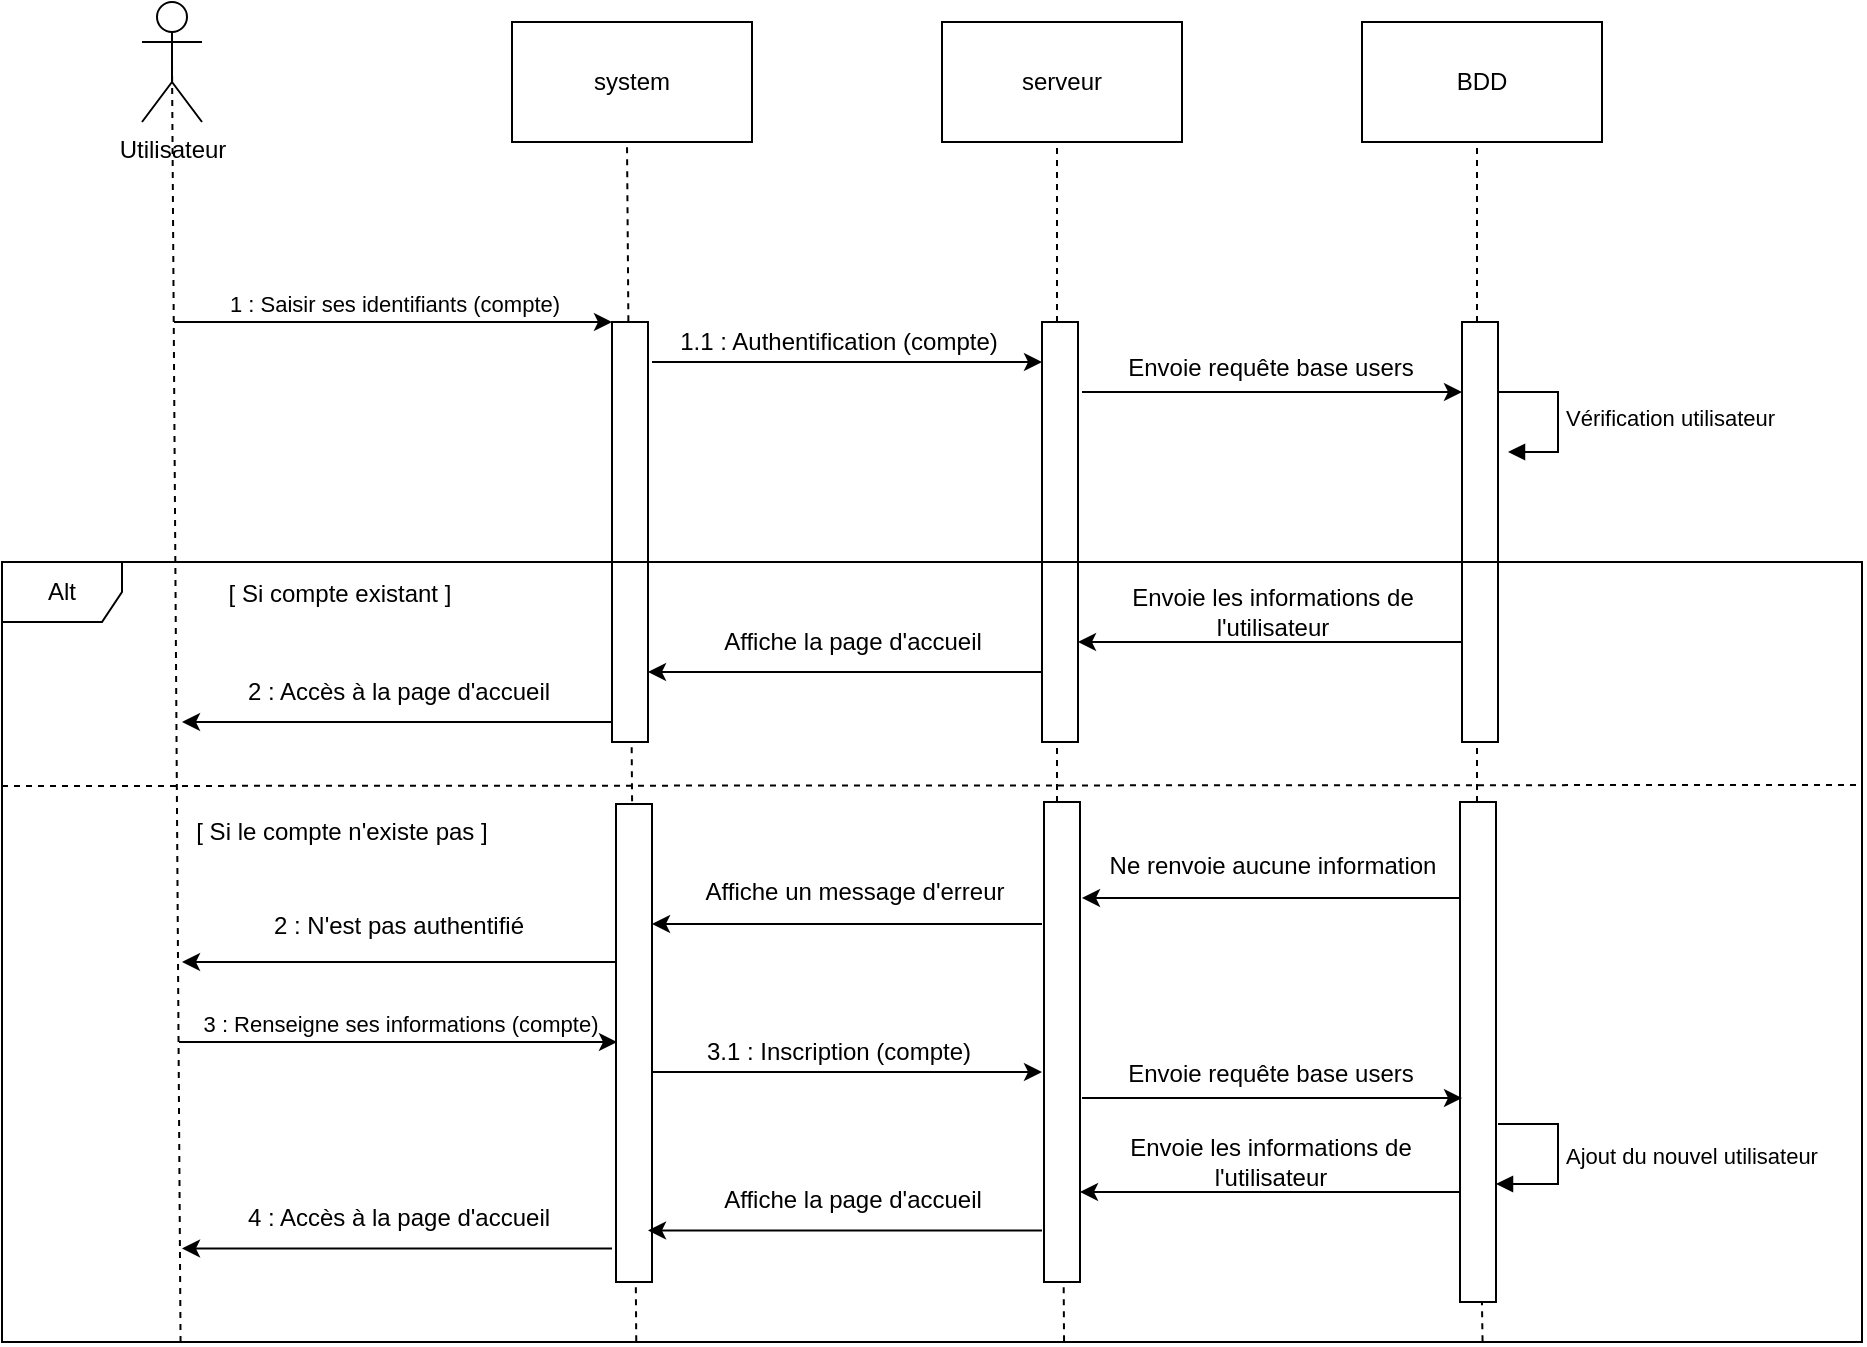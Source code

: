 <mxfile version="21.2.3" type="device">
  <diagram name="Page-1" id="ENLwthfuA3gVJs66h2T4">
    <mxGraphModel dx="1434" dy="797" grid="1" gridSize="10" guides="1" tooltips="1" connect="1" arrows="1" fold="1" page="1" pageScale="1" pageWidth="2339" pageHeight="3300" math="0" shadow="0">
      <root>
        <mxCell id="0" />
        <mxCell id="1" parent="0" />
        <mxCell id="ZVWrk8P4jM0h1EElwxkv-1" value="Utilisateur" style="shape=umlActor;verticalLabelPosition=bottom;verticalAlign=top;html=1;outlineConnect=0;" parent="1" vertex="1">
          <mxGeometry x="130" y="150" width="30" height="60" as="geometry" />
        </mxCell>
        <mxCell id="ZVWrk8P4jM0h1EElwxkv-3" value="" style="endArrow=none;dashed=1;html=1;rounded=0;entryX=0.5;entryY=0.5;entryDx=0;entryDy=0;entryPerimeter=0;exitX=0.096;exitY=1;exitDx=0;exitDy=0;exitPerimeter=0;" parent="1" source="ZVWrk8P4jM0h1EElwxkv-24" target="ZVWrk8P4jM0h1EElwxkv-1" edge="1">
          <mxGeometry width="50" height="50" relative="1" as="geometry">
            <mxPoint x="150" y="810" as="sourcePoint" />
            <mxPoint x="150" y="240" as="targetPoint" />
          </mxGeometry>
        </mxCell>
        <mxCell id="ZVWrk8P4jM0h1EElwxkv-5" value="system" style="rounded=0;whiteSpace=wrap;html=1;" parent="1" vertex="1">
          <mxGeometry x="315" y="160" width="120" height="60" as="geometry" />
        </mxCell>
        <mxCell id="ZVWrk8P4jM0h1EElwxkv-6" value="" style="endArrow=none;dashed=1;html=1;rounded=0;entryX=0.5;entryY=0.5;entryDx=0;entryDy=0;entryPerimeter=0;exitX=0.341;exitY=0.999;exitDx=0;exitDy=0;exitPerimeter=0;" parent="1" source="ZVWrk8P4jM0h1EElwxkv-24" edge="1">
          <mxGeometry width="50" height="50" relative="1" as="geometry">
            <mxPoint x="377.5" y="850" as="sourcePoint" />
            <mxPoint x="372.5" y="220" as="targetPoint" />
          </mxGeometry>
        </mxCell>
        <mxCell id="ZVWrk8P4jM0h1EElwxkv-2" value="" style="html=1;points=[];perimeter=orthogonalPerimeter;outlineConnect=0;targetShapes=umlLifeline;portConstraint=eastwest;newEdgeStyle={&quot;edgeStyle&quot;:&quot;elbowEdgeStyle&quot;,&quot;elbow&quot;:&quot;vertical&quot;,&quot;curved&quot;:0,&quot;rounded&quot;:0};" parent="1" vertex="1">
          <mxGeometry x="365" y="310" width="18" height="210" as="geometry" />
        </mxCell>
        <mxCell id="ZVWrk8P4jM0h1EElwxkv-7" value="" style="endArrow=classic;html=1;rounded=0;" parent="1" target="ZVWrk8P4jM0h1EElwxkv-2" edge="1">
          <mxGeometry width="50" height="50" relative="1" as="geometry">
            <mxPoint x="146" y="310" as="sourcePoint" />
            <mxPoint x="196" y="260" as="targetPoint" />
          </mxGeometry>
        </mxCell>
        <mxCell id="ZVWrk8P4jM0h1EElwxkv-14" value="1 : Saisir ses identifiants (compte)" style="edgeLabel;html=1;align=center;verticalAlign=middle;resizable=0;points=[];" parent="ZVWrk8P4jM0h1EElwxkv-7" vertex="1" connectable="0">
          <mxGeometry x="0.315" y="-3" relative="1" as="geometry">
            <mxPoint x="-34" y="-12" as="offset" />
          </mxGeometry>
        </mxCell>
        <mxCell id="ZVWrk8P4jM0h1EElwxkv-8" value="serveur" style="rounded=0;whiteSpace=wrap;html=1;" parent="1" vertex="1">
          <mxGeometry x="530" y="160" width="120" height="60" as="geometry" />
        </mxCell>
        <mxCell id="ZVWrk8P4jM0h1EElwxkv-9" value="" style="endArrow=none;dashed=1;html=1;rounded=0;entryX=0.5;entryY=0.5;entryDx=0;entryDy=0;entryPerimeter=0;" parent="1" source="ZVWrk8P4jM0h1EElwxkv-34" edge="1">
          <mxGeometry width="50" height="50" relative="1" as="geometry">
            <mxPoint x="592.5" y="850" as="sourcePoint" />
            <mxPoint x="587.5" y="220" as="targetPoint" />
          </mxGeometry>
        </mxCell>
        <mxCell id="ZVWrk8P4jM0h1EElwxkv-10" value="" style="html=1;points=[];perimeter=orthogonalPerimeter;outlineConnect=0;targetShapes=umlLifeline;portConstraint=eastwest;newEdgeStyle={&quot;edgeStyle&quot;:&quot;elbowEdgeStyle&quot;,&quot;elbow&quot;:&quot;vertical&quot;,&quot;curved&quot;:0,&quot;rounded&quot;:0};" parent="1" vertex="1">
          <mxGeometry x="580" y="310" width="18" height="210" as="geometry" />
        </mxCell>
        <mxCell id="ZVWrk8P4jM0h1EElwxkv-11" value="BDD" style="rounded=0;whiteSpace=wrap;html=1;" parent="1" vertex="1">
          <mxGeometry x="740" y="160" width="120" height="60" as="geometry" />
        </mxCell>
        <mxCell id="ZVWrk8P4jM0h1EElwxkv-12" value="" style="endArrow=none;dashed=1;html=1;rounded=0;entryX=0.5;entryY=0.5;entryDx=0;entryDy=0;entryPerimeter=0;" parent="1" source="ZVWrk8P4jM0h1EElwxkv-35" edge="1">
          <mxGeometry width="50" height="50" relative="1" as="geometry">
            <mxPoint x="802.5" y="850" as="sourcePoint" />
            <mxPoint x="797.5" y="220" as="targetPoint" />
          </mxGeometry>
        </mxCell>
        <mxCell id="ZVWrk8P4jM0h1EElwxkv-13" value="" style="html=1;points=[];perimeter=orthogonalPerimeter;outlineConnect=0;targetShapes=umlLifeline;portConstraint=eastwest;newEdgeStyle={&quot;edgeStyle&quot;:&quot;elbowEdgeStyle&quot;,&quot;elbow&quot;:&quot;vertical&quot;,&quot;curved&quot;:0,&quot;rounded&quot;:0};" parent="1" vertex="1">
          <mxGeometry x="790" y="310" width="18" height="210" as="geometry" />
        </mxCell>
        <mxCell id="ZVWrk8P4jM0h1EElwxkv-15" value="" style="endArrow=classic;html=1;rounded=0;" parent="1" target="ZVWrk8P4jM0h1EElwxkv-10" edge="1">
          <mxGeometry width="50" height="50" relative="1" as="geometry">
            <mxPoint x="385" y="330" as="sourcePoint" />
            <mxPoint x="540" y="330" as="targetPoint" />
          </mxGeometry>
        </mxCell>
        <mxCell id="ZVWrk8P4jM0h1EElwxkv-16" value="1.1 : Authentification (compte)" style="text;html=1;align=center;verticalAlign=middle;resizable=0;points=[];autosize=1;strokeColor=none;fillColor=none;" parent="1" vertex="1">
          <mxGeometry x="388" y="305" width="180" height="30" as="geometry" />
        </mxCell>
        <mxCell id="ZVWrk8P4jM0h1EElwxkv-17" value="Envoie requête base users" style="text;html=1;align=center;verticalAlign=middle;resizable=0;points=[];autosize=1;strokeColor=none;fillColor=none;" parent="1" vertex="1">
          <mxGeometry x="609" y="318" width="170" height="30" as="geometry" />
        </mxCell>
        <mxCell id="ZVWrk8P4jM0h1EElwxkv-18" value="" style="endArrow=classic;html=1;rounded=0;" parent="1" target="ZVWrk8P4jM0h1EElwxkv-13" edge="1">
          <mxGeometry width="50" height="50" relative="1" as="geometry">
            <mxPoint x="600" y="345" as="sourcePoint" />
            <mxPoint x="650" y="295" as="targetPoint" />
          </mxGeometry>
        </mxCell>
        <mxCell id="ZVWrk8P4jM0h1EElwxkv-20" value="Vérification utilisateur" style="html=1;align=left;spacingLeft=2;endArrow=block;rounded=0;edgeStyle=orthogonalEdgeStyle;curved=0;rounded=0;" parent="1" edge="1">
          <mxGeometry relative="1" as="geometry">
            <mxPoint x="808" y="345" as="sourcePoint" />
            <Array as="points">
              <mxPoint x="838" y="375" />
            </Array>
            <mxPoint x="813" y="375" as="targetPoint" />
          </mxGeometry>
        </mxCell>
        <mxCell id="ZVWrk8P4jM0h1EElwxkv-23" value="[ Si compte existant ]" style="text;html=1;strokeColor=none;fillColor=none;align=center;verticalAlign=middle;whiteSpace=wrap;rounded=0;" parent="1" vertex="1">
          <mxGeometry x="144" y="431" width="170" height="30" as="geometry" />
        </mxCell>
        <mxCell id="ZVWrk8P4jM0h1EElwxkv-24" value="Alt" style="shape=umlFrame;whiteSpace=wrap;html=1;pointerEvents=0;" parent="1" vertex="1">
          <mxGeometry x="60" y="430" width="930" height="390" as="geometry" />
        </mxCell>
        <mxCell id="ZVWrk8P4jM0h1EElwxkv-25" value="" style="endArrow=classic;html=1;rounded=0;" parent="1" target="ZVWrk8P4jM0h1EElwxkv-10" edge="1">
          <mxGeometry width="50" height="50" relative="1" as="geometry">
            <mxPoint x="790" y="470" as="sourcePoint" />
            <mxPoint x="610" y="470" as="targetPoint" />
          </mxGeometry>
        </mxCell>
        <mxCell id="ZVWrk8P4jM0h1EElwxkv-26" value="Envoie les informations de&lt;br&gt;l&#39;utilisateur" style="text;html=1;align=center;verticalAlign=middle;resizable=0;points=[];autosize=1;strokeColor=none;fillColor=none;" parent="1" vertex="1">
          <mxGeometry x="615" y="435" width="160" height="40" as="geometry" />
        </mxCell>
        <mxCell id="ZVWrk8P4jM0h1EElwxkv-27" value="" style="endArrow=classic;html=1;rounded=0;" parent="1" target="ZVWrk8P4jM0h1EElwxkv-2" edge="1">
          <mxGeometry width="50" height="50" relative="1" as="geometry">
            <mxPoint x="580" y="485" as="sourcePoint" />
            <mxPoint x="390" y="485" as="targetPoint" />
          </mxGeometry>
        </mxCell>
        <mxCell id="ZVWrk8P4jM0h1EElwxkv-28" value="Affiche la page d&#39;accueil" style="text;html=1;align=center;verticalAlign=middle;resizable=0;points=[];autosize=1;strokeColor=none;fillColor=none;" parent="1" vertex="1">
          <mxGeometry x="410" y="455" width="150" height="30" as="geometry" />
        </mxCell>
        <mxCell id="ZVWrk8P4jM0h1EElwxkv-29" value="" style="endArrow=classic;html=1;rounded=0;" parent="1" edge="1">
          <mxGeometry width="50" height="50" relative="1" as="geometry">
            <mxPoint x="365" y="510" as="sourcePoint" />
            <mxPoint x="150" y="510" as="targetPoint" />
          </mxGeometry>
        </mxCell>
        <mxCell id="ZVWrk8P4jM0h1EElwxkv-30" value="2 : Accès à la page d&#39;accueil" style="text;html=1;align=center;verticalAlign=middle;resizable=0;points=[];autosize=1;strokeColor=none;fillColor=none;" parent="1" vertex="1">
          <mxGeometry x="173" y="480" width="170" height="30" as="geometry" />
        </mxCell>
        <mxCell id="ZVWrk8P4jM0h1EElwxkv-31" value="" style="endArrow=none;dashed=1;html=1;rounded=0;entryX=1;entryY=0.223;entryDx=0;entryDy=0;entryPerimeter=0;" parent="1" edge="1">
          <mxGeometry width="50" height="50" relative="1" as="geometry">
            <mxPoint x="60" y="542" as="sourcePoint" />
            <mxPoint x="990" y="541.48" as="targetPoint" />
          </mxGeometry>
        </mxCell>
        <mxCell id="ZVWrk8P4jM0h1EElwxkv-32" value="[ Si le compte n&#39;existe pas ]" style="text;html=1;strokeColor=none;fillColor=none;align=center;verticalAlign=middle;whiteSpace=wrap;rounded=0;" parent="1" vertex="1">
          <mxGeometry x="145" y="550" width="170" height="30" as="geometry" />
        </mxCell>
        <mxCell id="ZVWrk8P4jM0h1EElwxkv-33" value="" style="html=1;points=[];perimeter=orthogonalPerimeter;outlineConnect=0;targetShapes=umlLifeline;portConstraint=eastwest;newEdgeStyle={&quot;edgeStyle&quot;:&quot;elbowEdgeStyle&quot;,&quot;elbow&quot;:&quot;vertical&quot;,&quot;curved&quot;:0,&quot;rounded&quot;:0};" parent="1" vertex="1">
          <mxGeometry x="367" y="551" width="18" height="239" as="geometry" />
        </mxCell>
        <mxCell id="ZVWrk8P4jM0h1EElwxkv-36" value="" style="endArrow=none;dashed=1;html=1;rounded=0;entryX=0.5;entryY=0.5;entryDx=0;entryDy=0;entryPerimeter=0;exitX=0.796;exitY=0.999;exitDx=0;exitDy=0;exitPerimeter=0;" parent="1" source="ZVWrk8P4jM0h1EElwxkv-24" target="ZVWrk8P4jM0h1EElwxkv-35" edge="1">
          <mxGeometry width="50" height="50" relative="1" as="geometry">
            <mxPoint x="802.5" y="850" as="sourcePoint" />
            <mxPoint x="797.5" y="220" as="targetPoint" />
          </mxGeometry>
        </mxCell>
        <mxCell id="ZVWrk8P4jM0h1EElwxkv-35" value="" style="html=1;points=[];perimeter=orthogonalPerimeter;outlineConnect=0;targetShapes=umlLifeline;portConstraint=eastwest;newEdgeStyle={&quot;edgeStyle&quot;:&quot;elbowEdgeStyle&quot;,&quot;elbow&quot;:&quot;vertical&quot;,&quot;curved&quot;:0,&quot;rounded&quot;:0};" parent="1" vertex="1">
          <mxGeometry x="789" y="550" width="18" height="250" as="geometry" />
        </mxCell>
        <mxCell id="ZVWrk8P4jM0h1EElwxkv-37" value="" style="endArrow=none;dashed=1;html=1;rounded=0;entryX=0.5;entryY=0.5;entryDx=0;entryDy=0;entryPerimeter=0;exitX=0.571;exitY=0.999;exitDx=0;exitDy=0;exitPerimeter=0;" parent="1" source="ZVWrk8P4jM0h1EElwxkv-24" target="ZVWrk8P4jM0h1EElwxkv-34" edge="1">
          <mxGeometry width="50" height="50" relative="1" as="geometry">
            <mxPoint x="592.5" y="850" as="sourcePoint" />
            <mxPoint x="587.5" y="220" as="targetPoint" />
          </mxGeometry>
        </mxCell>
        <mxCell id="ZVWrk8P4jM0h1EElwxkv-34" value="" style="html=1;points=[];perimeter=orthogonalPerimeter;outlineConnect=0;targetShapes=umlLifeline;portConstraint=eastwest;newEdgeStyle={&quot;edgeStyle&quot;:&quot;elbowEdgeStyle&quot;,&quot;elbow&quot;:&quot;vertical&quot;,&quot;curved&quot;:0,&quot;rounded&quot;:0};" parent="1" vertex="1">
          <mxGeometry x="581" y="550" width="18" height="240" as="geometry" />
        </mxCell>
        <mxCell id="ZVWrk8P4jM0h1EElwxkv-39" value="" style="endArrow=classic;html=1;rounded=0;" parent="1" edge="1">
          <mxGeometry width="50" height="50" relative="1" as="geometry">
            <mxPoint x="789" y="598" as="sourcePoint" />
            <mxPoint x="600" y="598" as="targetPoint" />
          </mxGeometry>
        </mxCell>
        <mxCell id="ZVWrk8P4jM0h1EElwxkv-40" value="Ne renvoie aucune information" style="text;html=1;align=center;verticalAlign=middle;resizable=0;points=[];autosize=1;strokeColor=none;fillColor=none;" parent="1" vertex="1">
          <mxGeometry x="600" y="567" width="190" height="30" as="geometry" />
        </mxCell>
        <mxCell id="ZVWrk8P4jM0h1EElwxkv-44" value="" style="endArrow=classic;html=1;rounded=0;" parent="1" target="ZVWrk8P4jM0h1EElwxkv-33" edge="1">
          <mxGeometry width="50" height="50" relative="1" as="geometry">
            <mxPoint x="580" y="611" as="sourcePoint" />
            <mxPoint x="391" y="611" as="targetPoint" />
          </mxGeometry>
        </mxCell>
        <mxCell id="ZVWrk8P4jM0h1EElwxkv-45" value="Affiche un message d&#39;erreur" style="text;html=1;align=center;verticalAlign=middle;resizable=0;points=[];autosize=1;strokeColor=none;fillColor=none;" parent="1" vertex="1">
          <mxGeometry x="401" y="580" width="170" height="30" as="geometry" />
        </mxCell>
        <mxCell id="ZVWrk8P4jM0h1EElwxkv-46" value="" style="endArrow=classic;html=1;rounded=0;" parent="1" source="ZVWrk8P4jM0h1EElwxkv-33" edge="1">
          <mxGeometry width="50" height="50" relative="1" as="geometry">
            <mxPoint x="367" y="628" as="sourcePoint" />
            <mxPoint x="150" y="630" as="targetPoint" />
          </mxGeometry>
        </mxCell>
        <mxCell id="ZVWrk8P4jM0h1EElwxkv-47" value="2 : N&#39;est pas authentifié" style="text;html=1;align=center;verticalAlign=middle;resizable=0;points=[];autosize=1;strokeColor=none;fillColor=none;" parent="1" vertex="1">
          <mxGeometry x="183" y="597" width="150" height="30" as="geometry" />
        </mxCell>
        <mxCell id="ZVWrk8P4jM0h1EElwxkv-48" value="" style="endArrow=classic;html=1;rounded=0;" parent="1" edge="1">
          <mxGeometry width="50" height="50" relative="1" as="geometry">
            <mxPoint x="148.5" y="670" as="sourcePoint" />
            <mxPoint x="367.5" y="670" as="targetPoint" />
          </mxGeometry>
        </mxCell>
        <mxCell id="ZVWrk8P4jM0h1EElwxkv-49" value="3 : Renseigne ses informations (compte)" style="edgeLabel;html=1;align=center;verticalAlign=middle;resizable=0;points=[];" parent="ZVWrk8P4jM0h1EElwxkv-48" vertex="1" connectable="0">
          <mxGeometry x="0.315" y="-3" relative="1" as="geometry">
            <mxPoint x="-34" y="-12" as="offset" />
          </mxGeometry>
        </mxCell>
        <mxCell id="ZVWrk8P4jM0h1EElwxkv-50" value="" style="endArrow=classic;html=1;rounded=0;" parent="1" edge="1">
          <mxGeometry width="50" height="50" relative="1" as="geometry">
            <mxPoint x="385" y="685" as="sourcePoint" />
            <mxPoint x="580" y="685" as="targetPoint" />
          </mxGeometry>
        </mxCell>
        <mxCell id="ZVWrk8P4jM0h1EElwxkv-51" value="3.1 : Inscription (compte)" style="text;html=1;align=center;verticalAlign=middle;resizable=0;points=[];autosize=1;strokeColor=none;fillColor=none;" parent="1" vertex="1">
          <mxGeometry x="398" y="660" width="160" height="30" as="geometry" />
        </mxCell>
        <mxCell id="ZVWrk8P4jM0h1EElwxkv-52" value="Envoie requête base users" style="text;html=1;align=center;verticalAlign=middle;resizable=0;points=[];autosize=1;strokeColor=none;fillColor=none;" parent="1" vertex="1">
          <mxGeometry x="609" y="671" width="170" height="30" as="geometry" />
        </mxCell>
        <mxCell id="ZVWrk8P4jM0h1EElwxkv-53" value="" style="endArrow=classic;html=1;rounded=0;" parent="1" edge="1">
          <mxGeometry width="50" height="50" relative="1" as="geometry">
            <mxPoint x="600" y="698" as="sourcePoint" />
            <mxPoint x="790" y="698" as="targetPoint" />
          </mxGeometry>
        </mxCell>
        <mxCell id="ZVWrk8P4jM0h1EElwxkv-54" value="Ajout du nouvel utilisateur" style="html=1;align=left;spacingLeft=2;endArrow=block;rounded=0;edgeStyle=orthogonalEdgeStyle;curved=0;rounded=0;" parent="1" edge="1">
          <mxGeometry relative="1" as="geometry">
            <mxPoint x="808" y="711" as="sourcePoint" />
            <Array as="points">
              <mxPoint x="838" y="711" />
              <mxPoint x="838" y="741" />
            </Array>
            <mxPoint x="807" y="741.0" as="targetPoint" />
          </mxGeometry>
        </mxCell>
        <mxCell id="ZVWrk8P4jM0h1EElwxkv-55" value="" style="endArrow=classic;html=1;rounded=0;" parent="1" target="ZVWrk8P4jM0h1EElwxkv-34" edge="1">
          <mxGeometry width="50" height="50" relative="1" as="geometry">
            <mxPoint x="789" y="745" as="sourcePoint" />
            <mxPoint x="597" y="745" as="targetPoint" />
          </mxGeometry>
        </mxCell>
        <mxCell id="ZVWrk8P4jM0h1EElwxkv-56" value="Envoie les informations de&lt;br&gt;l&#39;utilisateur" style="text;html=1;align=center;verticalAlign=middle;resizable=0;points=[];autosize=1;strokeColor=none;fillColor=none;" parent="1" vertex="1">
          <mxGeometry x="614" y="710" width="160" height="40" as="geometry" />
        </mxCell>
        <mxCell id="ZVWrk8P4jM0h1EElwxkv-57" value="" style="endArrow=classic;html=1;rounded=0;" parent="1" edge="1">
          <mxGeometry width="50" height="50" relative="1" as="geometry">
            <mxPoint x="580" y="764.23" as="sourcePoint" />
            <mxPoint x="383" y="764.23" as="targetPoint" />
          </mxGeometry>
        </mxCell>
        <mxCell id="ZVWrk8P4jM0h1EElwxkv-58" value="Affiche la page d&#39;accueil" style="text;html=1;align=center;verticalAlign=middle;resizable=0;points=[];autosize=1;strokeColor=none;fillColor=none;" parent="1" vertex="1">
          <mxGeometry x="410" y="734.23" width="150" height="30" as="geometry" />
        </mxCell>
        <mxCell id="ZVWrk8P4jM0h1EElwxkv-59" value="" style="endArrow=classic;html=1;rounded=0;" parent="1" edge="1">
          <mxGeometry width="50" height="50" relative="1" as="geometry">
            <mxPoint x="365" y="773.23" as="sourcePoint" />
            <mxPoint x="150" y="773.23" as="targetPoint" />
          </mxGeometry>
        </mxCell>
        <mxCell id="ZVWrk8P4jM0h1EElwxkv-60" value="4 : Accès à la page d&#39;accueil" style="text;html=1;align=center;verticalAlign=middle;resizable=0;points=[];autosize=1;strokeColor=none;fillColor=none;" parent="1" vertex="1">
          <mxGeometry x="173" y="743.23" width="170" height="30" as="geometry" />
        </mxCell>
      </root>
    </mxGraphModel>
  </diagram>
</mxfile>

